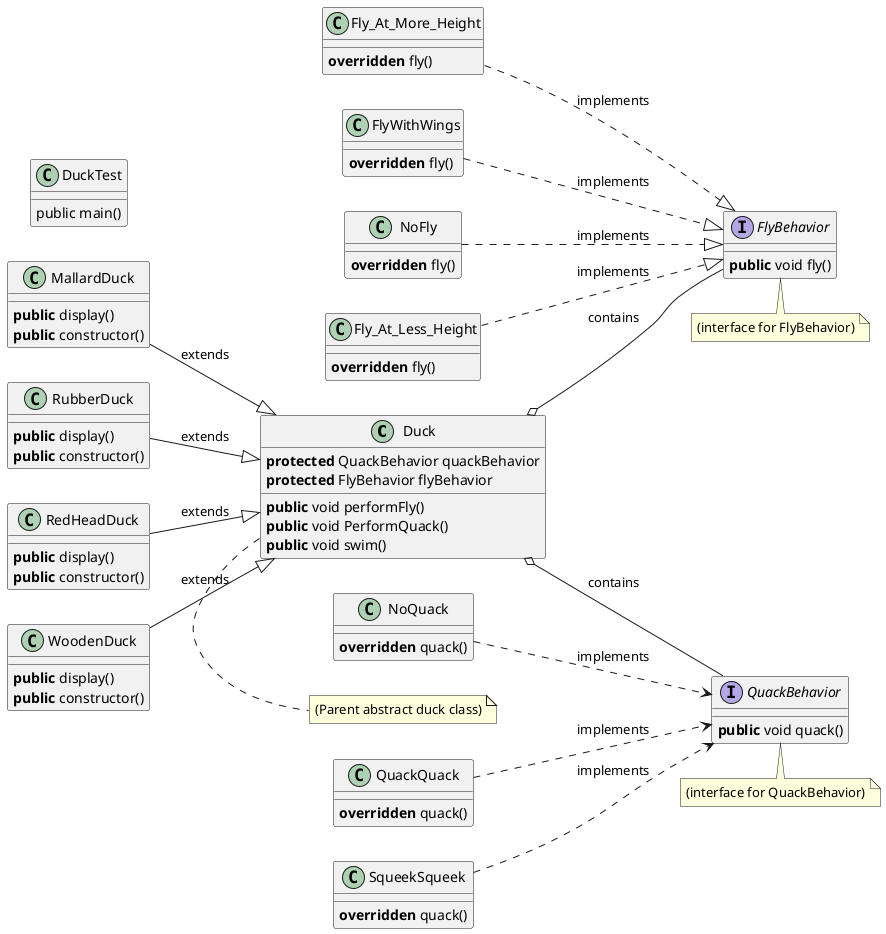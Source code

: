 @startuml
'https://plantuml.com/class-diagram

left to right direction
abstract class Duck
note bottom : (Parent abstract duck class)

class MallardDuck
{
   <b>public</b> display()
   <b>public</b> constructor()
}
class RubberDuck
{
 <b>public</b> display()
 <b>public</b> constructor()
}
class RedHeadDuck
{
<b>public</b> display()
<b>public</b> constructor()
}
class WoodenDuck
{
<b>public</b> display()
<b>public</b> constructor()
}

interface FlyBehavior
{
<b>public</b> void fly()
}
note bottom : (interface for FlyBehavior)

class Fly_At_Less_Height
{
 <b>overridden</b> fly()
}

class Fly_At_More_Height
{
 <b>overridden</b> fly()
}
class FlyWithWings
{
 <b>overridden</b> fly()
}
class NoFly
{
 <b>overridden</b> fly()
}


interface QuackBehavior
{
<b>public</b> void quack()
}
note bottom : (interface for QuackBehavior)
class NoQuack
{
 <b>overridden</b> quack()
}
class QuackQuack
{
 <b>overridden</b> quack()
}
class SqueekSqueek
{
 <b>overridden</b> quack()
}

class DuckTest
{
 public main()
}


MallardDuck --|>  Duck : extends
RubberDuck --|>  Duck : extends
RedHeadDuck --|>  Duck : extends
WoodenDuck --|>  Duck : extends

Fly_At_Less_Height ..|> FlyBehavior : implements
Fly_At_More_Height ..|> FlyBehavior : implements
FlyWithWings ..|> FlyBehavior : implements
NoFly ..|> FlyBehavior : implements

NoQuack ..> QuackBehavior : implements
QuackQuack ..> QuackBehavior : implements
SqueekSqueek ..> QuackBehavior : implements

Duck o-- QuackBehavior : contains
Duck o-- FlyBehavior : contains



skinparam ClassAttributeIconSize 0
class Duck{
 <b>protected</b> QuackBehavior quackBehavior
 <b>protected</b> FlyBehavior flyBehavior

 <b>public</b> void performFly()
 <b>public</b> void PerformQuack()
 <b>public</b> void swim()
}


@enduml